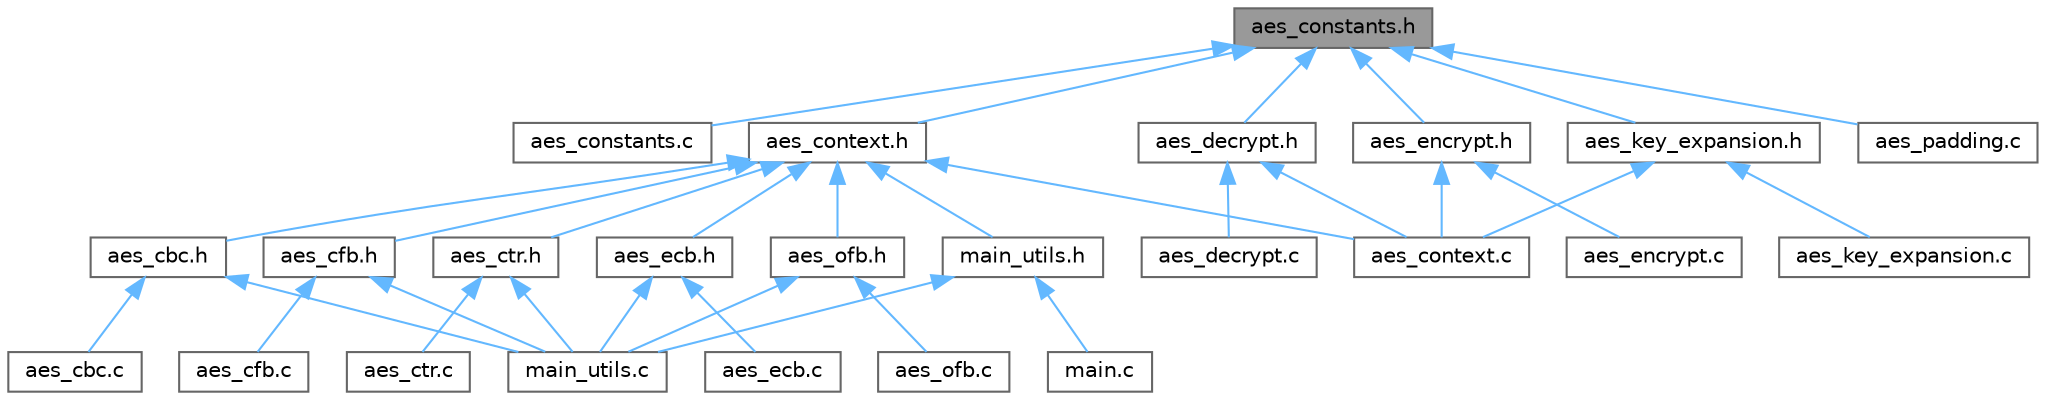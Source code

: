 digraph "aes_constants.h"
{
 // LATEX_PDF_SIZE
  bgcolor="transparent";
  edge [fontname=Helvetica,fontsize=10,labelfontname=Helvetica,labelfontsize=10];
  node [fontname=Helvetica,fontsize=10,shape=box,height=0.2,width=0.4];
  Node1 [id="Node000001",label="aes_constants.h",height=0.2,width=0.4,color="gray40", fillcolor="grey60", style="filled", fontcolor="black",tooltip="Common constants for AES operations (block size, number of rounds, round keys)."];
  Node1 -> Node2 [id="edge1_Node000001_Node000002",dir="back",color="steelblue1",style="solid",tooltip=" "];
  Node2 [id="Node000002",label="aes_constants.c",height=0.2,width=0.4,color="grey40", fillcolor="white", style="filled",URL="$aes__constants_8c.html",tooltip=" "];
  Node1 -> Node3 [id="edge2_Node000001_Node000003",dir="back",color="steelblue1",style="solid",tooltip=" "];
  Node3 [id="Node000003",label="aes_context.h",height=0.2,width=0.4,color="grey40", fillcolor="white", style="filled",URL="$aes__context_8h.html",tooltip="AES context definition and initialization for AES-128, AES-192, and AES-256."];
  Node3 -> Node4 [id="edge3_Node000003_Node000004",dir="back",color="steelblue1",style="solid",tooltip=" "];
  Node4 [id="Node000004",label="aes_cbc.h",height=0.2,width=0.4,color="grey40", fillcolor="white", style="filled",URL="$aes__cbc_8h.html",tooltip="AES Cipher Block Chaining (CBC) mode encryption and decryption."];
  Node4 -> Node5 [id="edge4_Node000004_Node000005",dir="back",color="steelblue1",style="solid",tooltip=" "];
  Node5 [id="Node000005",label="aes_cbc.c",height=0.2,width=0.4,color="grey40", fillcolor="white", style="filled",URL="$aes__cbc_8c.html",tooltip=" "];
  Node4 -> Node6 [id="edge5_Node000004_Node000006",dir="back",color="steelblue1",style="solid",tooltip=" "];
  Node6 [id="Node000006",label="main_utils.c",height=0.2,width=0.4,color="grey40", fillcolor="white", style="filled",URL="$main__utils_8c.html",tooltip=" "];
  Node3 -> Node7 [id="edge6_Node000003_Node000007",dir="back",color="steelblue1",style="solid",tooltip=" "];
  Node7 [id="Node000007",label="aes_cfb.h",height=0.2,width=0.4,color="grey40", fillcolor="white", style="filled",URL="$aes__cfb_8h.html",tooltip="AES Cipher Feedback (CFB) mode encryption and decryption."];
  Node7 -> Node8 [id="edge7_Node000007_Node000008",dir="back",color="steelblue1",style="solid",tooltip=" "];
  Node8 [id="Node000008",label="aes_cfb.c",height=0.2,width=0.4,color="grey40", fillcolor="white", style="filled",URL="$aes__cfb_8c.html",tooltip=" "];
  Node7 -> Node6 [id="edge8_Node000007_Node000006",dir="back",color="steelblue1",style="solid",tooltip=" "];
  Node3 -> Node9 [id="edge9_Node000003_Node000009",dir="back",color="steelblue1",style="solid",tooltip=" "];
  Node9 [id="Node000009",label="aes_context.c",height=0.2,width=0.4,color="grey40", fillcolor="white", style="filled",URL="$aes__context_8c.html",tooltip=" "];
  Node3 -> Node10 [id="edge10_Node000003_Node000010",dir="back",color="steelblue1",style="solid",tooltip=" "];
  Node10 [id="Node000010",label="aes_ctr.h",height=0.2,width=0.4,color="grey40", fillcolor="white", style="filled",URL="$aes__ctr_8h.html",tooltip="AES Counter (CTR) mode encryption and decryption."];
  Node10 -> Node11 [id="edge11_Node000010_Node000011",dir="back",color="steelblue1",style="solid",tooltip=" "];
  Node11 [id="Node000011",label="aes_ctr.c",height=0.2,width=0.4,color="grey40", fillcolor="white", style="filled",URL="$aes__ctr_8c.html",tooltip=" "];
  Node10 -> Node6 [id="edge12_Node000010_Node000006",dir="back",color="steelblue1",style="solid",tooltip=" "];
  Node3 -> Node12 [id="edge13_Node000003_Node000012",dir="back",color="steelblue1",style="solid",tooltip=" "];
  Node12 [id="Node000012",label="aes_ecb.h",height=0.2,width=0.4,color="grey40", fillcolor="white", style="filled",URL="$aes__ecb_8h.html",tooltip="AES Electronic Codebook (ECB) mode encryption and decryption."];
  Node12 -> Node13 [id="edge14_Node000012_Node000013",dir="back",color="steelblue1",style="solid",tooltip=" "];
  Node13 [id="Node000013",label="aes_ecb.c",height=0.2,width=0.4,color="grey40", fillcolor="white", style="filled",URL="$aes__ecb_8c.html",tooltip=" "];
  Node12 -> Node6 [id="edge15_Node000012_Node000006",dir="back",color="steelblue1",style="solid",tooltip=" "];
  Node3 -> Node14 [id="edge16_Node000003_Node000014",dir="back",color="steelblue1",style="solid",tooltip=" "];
  Node14 [id="Node000014",label="aes_ofb.h",height=0.2,width=0.4,color="grey40", fillcolor="white", style="filled",URL="$aes__ofb_8h.html",tooltip=" "];
  Node14 -> Node15 [id="edge17_Node000014_Node000015",dir="back",color="steelblue1",style="solid",tooltip=" "];
  Node15 [id="Node000015",label="aes_ofb.c",height=0.2,width=0.4,color="grey40", fillcolor="white", style="filled",URL="$aes__ofb_8c.html",tooltip=" "];
  Node14 -> Node6 [id="edge18_Node000014_Node000006",dir="back",color="steelblue1",style="solid",tooltip=" "];
  Node3 -> Node16 [id="edge19_Node000003_Node000016",dir="back",color="steelblue1",style="solid",tooltip=" "];
  Node16 [id="Node000016",label="main_utils.h",height=0.2,width=0.4,color="grey40", fillcolor="white", style="filled",URL="$main__utils_8h.html",tooltip="Main argument handling and AES encryption/decryption interface."];
  Node16 -> Node17 [id="edge20_Node000016_Node000017",dir="back",color="steelblue1",style="solid",tooltip=" "];
  Node17 [id="Node000017",label="main.c",height=0.2,width=0.4,color="grey40", fillcolor="white", style="filled",URL="$main_8c.html",tooltip=" "];
  Node16 -> Node6 [id="edge21_Node000016_Node000006",dir="back",color="steelblue1",style="solid",tooltip=" "];
  Node1 -> Node18 [id="edge22_Node000001_Node000018",dir="back",color="steelblue1",style="solid",tooltip=" "];
  Node18 [id="Node000018",label="aes_decrypt.h",height=0.2,width=0.4,color="grey40", fillcolor="white", style="filled",URL="$aes__decrypt_8h.html",tooltip="AES block decryption functions (AES-128, AES-192, AES-256) using AES-NI."];
  Node18 -> Node9 [id="edge23_Node000018_Node000009",dir="back",color="steelblue1",style="solid",tooltip=" "];
  Node18 -> Node19 [id="edge24_Node000018_Node000019",dir="back",color="steelblue1",style="solid",tooltip=" "];
  Node19 [id="Node000019",label="aes_decrypt.c",height=0.2,width=0.4,color="grey40", fillcolor="white", style="filled",URL="$aes__decrypt_8c.html",tooltip=" "];
  Node1 -> Node20 [id="edge25_Node000001_Node000020",dir="back",color="steelblue1",style="solid",tooltip=" "];
  Node20 [id="Node000020",label="aes_encrypt.h",height=0.2,width=0.4,color="grey40", fillcolor="white", style="filled",URL="$aes__encrypt_8h.html",tooltip="AES block encryption functions (AES-128, AES-192, AES-256) using AES-NI."];
  Node20 -> Node9 [id="edge26_Node000020_Node000009",dir="back",color="steelblue1",style="solid",tooltip=" "];
  Node20 -> Node21 [id="edge27_Node000020_Node000021",dir="back",color="steelblue1",style="solid",tooltip=" "];
  Node21 [id="Node000021",label="aes_encrypt.c",height=0.2,width=0.4,color="grey40", fillcolor="white", style="filled",URL="$aes__encrypt_8c.html",tooltip=" "];
  Node1 -> Node22 [id="edge28_Node000001_Node000022",dir="back",color="steelblue1",style="solid",tooltip=" "];
  Node22 [id="Node000022",label="aes_key_expansion.h",height=0.2,width=0.4,color="grey40", fillcolor="white", style="filled",URL="$aes__key__expansion_8h.html",tooltip="AES key expansion and inversion routines (AES-128, AES-192, AES-256)."];
  Node22 -> Node9 [id="edge29_Node000022_Node000009",dir="back",color="steelblue1",style="solid",tooltip=" "];
  Node22 -> Node23 [id="edge30_Node000022_Node000023",dir="back",color="steelblue1",style="solid",tooltip=" "];
  Node23 [id="Node000023",label="aes_key_expansion.c",height=0.2,width=0.4,color="grey40", fillcolor="white", style="filled",URL="$aes__key__expansion_8c.html",tooltip=" "];
  Node1 -> Node24 [id="edge31_Node000001_Node000024",dir="back",color="steelblue1",style="solid",tooltip=" "];
  Node24 [id="Node000024",label="aes_padding.c",height=0.2,width=0.4,color="grey40", fillcolor="white", style="filled",URL="$aes__padding_8c.html",tooltip=" "];
}

